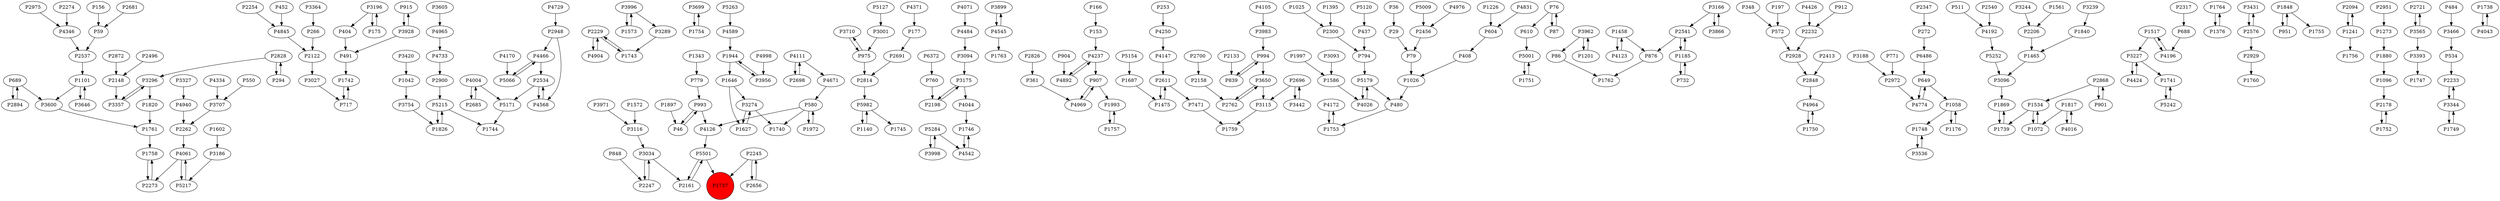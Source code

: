 digraph {
	P689 -> P2894
	P915 -> P3928
	P2948 -> P4466
	P2229 -> P4904
	P3699 -> P1754
	P580 -> P4126
	P4346 -> P2537
	P3710 -> P975
	P3094 -> P3175
	P975 -> P3710
	P2814 -> P5982
	P3899 -> P4545
	P1993 -> P1757
	P907 -> P1993
	P5263 -> P4589
	P994 -> P839
	P1646 -> P1627
	P4172 -> P1753
	P76 -> P610
	P177 -> P2691
	P794 -> P5179
	P46 -> P993
	P4061 -> P2273
	P2541 -> P876
	P5127 -> P3001
	P348 -> P572
	P2900 -> P5215
	P3186 -> P5217
	P1058 -> P1748
	P1687 -> P1475
	P3244 -> P2206
	P3227 -> P4424
	P2696 -> P3442
	P1764 -> P1376
	P2133 -> P839
	P1185 -> P732
	P3196 -> P404
	P572 -> P2928
	P1517 -> P4196
	P4589 -> P1944
	P4892 -> P4237
	P3431 -> P2576
	P1997 -> P1586
	P404 -> P491
	P1572 -> P3116
	P4044 -> P1746
	P2611 -> P7471
	P1534 -> P1072
	P3166 -> P3866
	P2656 -> P2245
	P3034 -> P2161
	P3928 -> P491
	P1140 -> P5982
	P3001 -> P975
	P2245 -> P2656
	P5179 -> P480
	P580 -> P1740
	P2696 -> P3115
	P175 -> P3196
	P2300 -> P794
	P4192 -> P5252
	P1058 -> P1176
	P876 -> P1762
	P1646 -> P3274
	P732 -> P1185
	P3707 -> P2262
	P36 -> P29
	P3442 -> P2696
	P491 -> P1742
	P1072 -> P1534
	P2496 -> P2148
	P1848 -> P951
	P4940 -> P2262
	P1376 -> P1764
	P2975 -> P4346
	P1743 -> P2229
	P2094 -> P1241
	P2274 -> P4346
	P4004 -> P2685
	P2828 -> P3296
	P2161 -> P5501
	P3998 -> P5284
	P3866 -> P3166
	P1742 -> P717
	P2247 -> P3034
	P3962 -> P86
	P4105 -> P3983
	P3115 -> P1759
	P2685 -> P4004
	P4126 -> P5501
	P2826 -> P361
	P3188 -> P2972
	P1026 -> P480
	P1096 -> P2178
	P4965 -> P4733
	P4774 -> P649
	P3971 -> P3116
	P1757 -> P1993
	P901 -> P2868
	P2158 -> P2762
	P1944 -> P1646
	P1226 -> P604
	P994 -> P3650
	P5284 -> P4542
	P2721 -> P3565
	P2948 -> P4568
	P6372 -> P760
	P2262 -> P4061
	P2700 -> P2158
	P3175 -> P2198
	P5982 -> P1745
	P2691 -> P2814
	P3962 -> P1201
	P1534 -> P1739
	P4061 -> P5217
	P5009 -> P2456
	P1750 -> P4964
	P3605 -> P4965
	P2576 -> P2929
	P5215 -> P1744
	P197 -> P572
	P1754 -> P3699
	P1573 -> P3996
	P1761 -> P1758
	P1602 -> P3186
	P2928 -> P2848
	P839 -> P994
	P1517 -> P3227
	P3175 -> P4044
	P4976 -> P2456
	P4334 -> P3707
	P1741 -> P5242
	P1752 -> P2178
	P484 -> P3466
	P3420 -> P1042
	P5154 -> P1687
	P848 -> P2247
	P4831 -> P604
	P5242 -> P1741
	P1273 -> P1880
	P5501 -> P1737
	P2122 -> P3027
	P649 -> P1058
	P1748 -> P3536
	P4426 -> P2232
	P4004 -> P5171
	P4111 -> P4671
	P253 -> P4250
	P1897 -> P46
	P4671 -> P580
	P4568 -> P2534
	P1738 -> P4043
	P29 -> P79
	P511 -> P4192
	P156 -> P59
	P993 -> P46
	P4545 -> P1763
	P760 -> P2198
	P2232 -> P2928
	P1749 -> P3344
	P3166 -> P2541
	P1185 -> P2541
	P2541 -> P1185
	P3034 -> P2247
	P1746 -> P4542
	P1753 -> P4172
	P1101 -> P3646
	P4026 -> P5179
	P3196 -> P175
	P1826 -> P5215
	P4371 -> P177
	P4123 -> P1458
	P2894 -> P689
	P779 -> P993
	P5066 -> P4466
	P2872 -> P2148
	P2148 -> P3357
	P4237 -> P4892
	P3650 -> P3115
	P1848 -> P1755
	P2273 -> P1758
	P272 -> P6486
	P3600 -> P1761
	P3227 -> P1741
	P4998 -> P3956
	P3289 -> P1743
	P3565 -> P2721
	P993 -> P4126
	P3650 -> P2762
	P3327 -> P4940
	P3093 -> P1586
	P649 -> P4774
	P4466 -> P2534
	P4043 -> P1738
	P3239 -> P1840
	P1627 -> P3274
	P3116 -> P3034
	P1817 -> P1072
	P1025 -> P2300
	P2762 -> P3650
	P5982 -> P1140
	P2951 -> P1273
	P3393 -> P1747
	P3754 -> P1826
	P1241 -> P2094
	P4196 -> P1517
	P5284 -> P3998
	P3027 -> P717
	P1944 -> P3956
	P2347 -> P272
	P771 -> P2972
	P975 -> P2814
	P580 -> P1972
	P2254 -> P4845
	P1458 -> P4123
	P1241 -> P1756
	P4904 -> P2229
	P4111 -> P2698
	P2206 -> P1465
	P907 -> P4969
	P904 -> P4892
	P1817 -> P4016
	P7471 -> P1759
	P1176 -> P1058
	P480 -> P1753
	P1458 -> P876
	P2178 -> P1752
	P2828 -> P294
	P294 -> P2828
	P3296 -> P1820
	P5171 -> P1744
	P1343 -> P779
	P951 -> P1848
	P5001 -> P1751
	P3344 -> P1749
	P3096 -> P1869
	P4733 -> P2900
	P4466 -> P5066
	P2534 -> P4568
	P1042 -> P3754
	P5217 -> P4061
	P87 -> P76
	P689 -> P3600
	P3274 -> P1740
	P1869 -> P1739
	P688 -> P4196
	P4484 -> P3094
	P166 -> P153
	P3536 -> P1748
	P4845 -> P2122
	P1840 -> P1465
	P4016 -> P1817
	P1101 -> P3600
	P3357 -> P3296
	P3296 -> P3357
	P2848 -> P4964
	P5120 -> P437
	P3928 -> P915
	P153 -> P4237
	P1475 -> P2611
	P3274 -> P1627
	P3565 -> P3393
	P534 -> P2233
	P361 -> P4969
	P2534 -> P5171
	P4729 -> P2948
	P3646 -> P1101
	P2245 -> P1737
	P5215 -> P1826
	P2198 -> P3175
	P59 -> P2537
	P2681 -> P59
	P4542 -> P1746
	P452 -> P4845
	P3344 -> P2233
	P86 -> P1762
	P437 -> P794
	P2929 -> P1760
	P2537 -> P1101
	P5501 -> P2161
	P550 -> P3707
	P4424 -> P3227
	P3466 -> P534
	P1758 -> P2273
	P604 -> P408
	P3364 -> P266
	P1465 -> P3096
	P2611 -> P1475
	P3983 -> P994
	P912 -> P2232
	P2456 -> P79
	P2972 -> P4774
	P1972 -> P580
	P3996 -> P3289
	P610 -> P5001
	P2413 -> P2848
	P4250 -> P4147
	P266 -> P2122
	P717 -> P1742
	P2229 -> P1743
	P3996 -> P1573
	P4071 -> P4484
	P5179 -> P4026
	P1751 -> P5001
	P408 -> P1026
	P2868 -> P901
	P4237 -> P907
	P2233 -> P3344
	P76 -> P87
	P79 -> P1026
	P5252 -> P3096
	P3956 -> P1944
	P2698 -> P4111
	P1739 -> P1869
	P1561 -> P2206
	P1880 -> P1096
	P4170 -> P5066
	P2576 -> P3431
	P6486 -> P649
	P2540 -> P4192
	P4969 -> P907
	P4545 -> P3899
	P4964 -> P1750
	P4147 -> P2611
	P2317 -> P688
	P1820 -> P1761
	P2868 -> P1534
	P1395 -> P2300
	P1586 -> P4026
	P1201 -> P3962
	P1737 [shape=circle]
	P1737 [style=filled]
	P1737 [fillcolor=red]
}